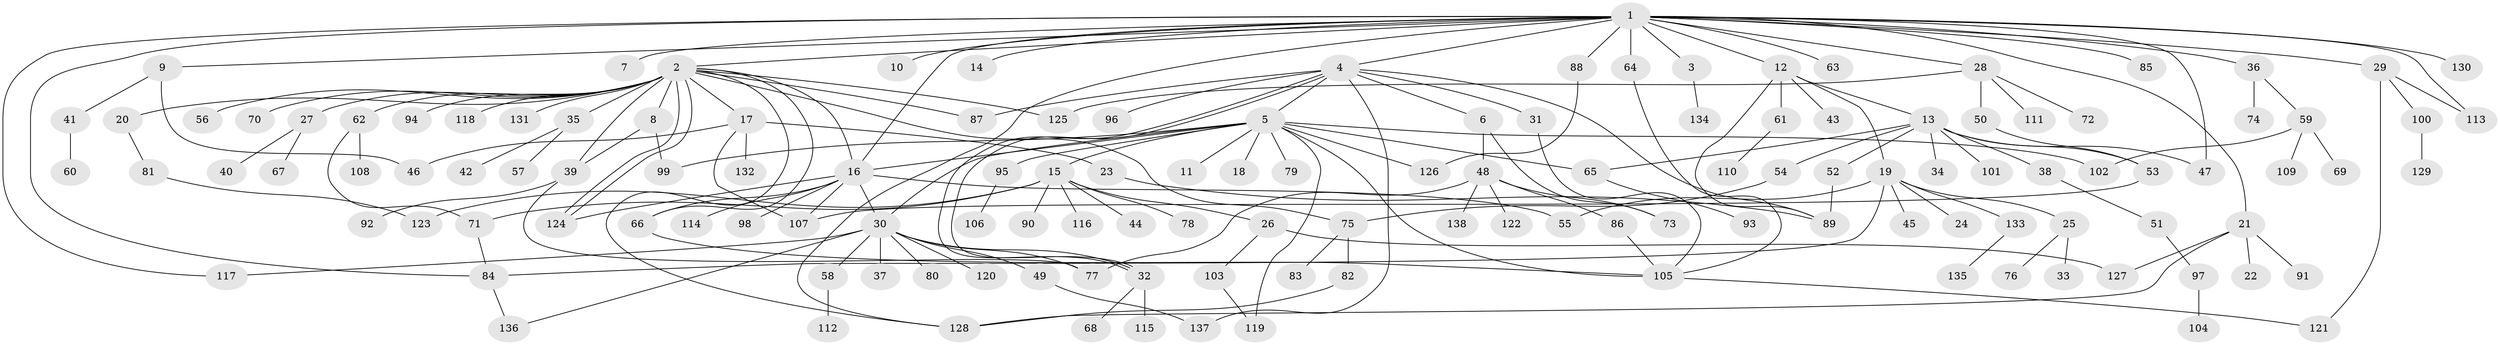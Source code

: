 // coarse degree distribution, {22: 0.024390243902439025, 16: 0.024390243902439025, 1: 0.4878048780487805, 6: 0.07317073170731707, 12: 0.024390243902439025, 2: 0.21951219512195122, 3: 0.04878048780487805, 8: 0.024390243902439025, 4: 0.07317073170731707}
// Generated by graph-tools (version 1.1) at 2025/18/03/04/25 18:18:21]
// undirected, 138 vertices, 183 edges
graph export_dot {
graph [start="1"]
  node [color=gray90,style=filled];
  1;
  2;
  3;
  4;
  5;
  6;
  7;
  8;
  9;
  10;
  11;
  12;
  13;
  14;
  15;
  16;
  17;
  18;
  19;
  20;
  21;
  22;
  23;
  24;
  25;
  26;
  27;
  28;
  29;
  30;
  31;
  32;
  33;
  34;
  35;
  36;
  37;
  38;
  39;
  40;
  41;
  42;
  43;
  44;
  45;
  46;
  47;
  48;
  49;
  50;
  51;
  52;
  53;
  54;
  55;
  56;
  57;
  58;
  59;
  60;
  61;
  62;
  63;
  64;
  65;
  66;
  67;
  68;
  69;
  70;
  71;
  72;
  73;
  74;
  75;
  76;
  77;
  78;
  79;
  80;
  81;
  82;
  83;
  84;
  85;
  86;
  87;
  88;
  89;
  90;
  91;
  92;
  93;
  94;
  95;
  96;
  97;
  98;
  99;
  100;
  101;
  102;
  103;
  104;
  105;
  106;
  107;
  108;
  109;
  110;
  111;
  112;
  113;
  114;
  115;
  116;
  117;
  118;
  119;
  120;
  121;
  122;
  123;
  124;
  125;
  126;
  127;
  128;
  129;
  130;
  131;
  132;
  133;
  134;
  135;
  136;
  137;
  138;
  1 -- 2;
  1 -- 3;
  1 -- 4;
  1 -- 7;
  1 -- 9;
  1 -- 10;
  1 -- 12;
  1 -- 14;
  1 -- 16;
  1 -- 21;
  1 -- 28;
  1 -- 29;
  1 -- 36;
  1 -- 47;
  1 -- 63;
  1 -- 64;
  1 -- 84;
  1 -- 85;
  1 -- 88;
  1 -- 113;
  1 -- 117;
  1 -- 128;
  1 -- 130;
  2 -- 8;
  2 -- 16;
  2 -- 17;
  2 -- 20;
  2 -- 27;
  2 -- 35;
  2 -- 39;
  2 -- 56;
  2 -- 62;
  2 -- 66;
  2 -- 70;
  2 -- 75;
  2 -- 87;
  2 -- 94;
  2 -- 118;
  2 -- 124;
  2 -- 124;
  2 -- 125;
  2 -- 128;
  2 -- 131;
  3 -- 134;
  4 -- 5;
  4 -- 6;
  4 -- 31;
  4 -- 32;
  4 -- 32;
  4 -- 87;
  4 -- 89;
  4 -- 96;
  4 -- 137;
  5 -- 11;
  5 -- 15;
  5 -- 16;
  5 -- 18;
  5 -- 30;
  5 -- 65;
  5 -- 79;
  5 -- 95;
  5 -- 99;
  5 -- 102;
  5 -- 105;
  5 -- 119;
  5 -- 126;
  6 -- 48;
  6 -- 73;
  8 -- 39;
  8 -- 99;
  9 -- 41;
  9 -- 46;
  12 -- 13;
  12 -- 19;
  12 -- 43;
  12 -- 61;
  12 -- 89;
  13 -- 34;
  13 -- 38;
  13 -- 47;
  13 -- 52;
  13 -- 53;
  13 -- 54;
  13 -- 65;
  13 -- 101;
  15 -- 26;
  15 -- 44;
  15 -- 71;
  15 -- 78;
  15 -- 90;
  15 -- 116;
  15 -- 123;
  16 -- 30;
  16 -- 55;
  16 -- 66;
  16 -- 98;
  16 -- 107;
  16 -- 114;
  16 -- 124;
  17 -- 23;
  17 -- 46;
  17 -- 107;
  17 -- 132;
  19 -- 24;
  19 -- 25;
  19 -- 45;
  19 -- 55;
  19 -- 84;
  19 -- 133;
  20 -- 81;
  21 -- 22;
  21 -- 91;
  21 -- 127;
  21 -- 128;
  23 -- 89;
  25 -- 33;
  25 -- 76;
  26 -- 103;
  26 -- 127;
  27 -- 40;
  27 -- 67;
  28 -- 50;
  28 -- 72;
  28 -- 111;
  28 -- 125;
  29 -- 100;
  29 -- 113;
  29 -- 121;
  30 -- 32;
  30 -- 37;
  30 -- 49;
  30 -- 58;
  30 -- 77;
  30 -- 80;
  30 -- 117;
  30 -- 120;
  30 -- 136;
  31 -- 105;
  32 -- 68;
  32 -- 115;
  35 -- 42;
  35 -- 57;
  36 -- 59;
  36 -- 74;
  38 -- 51;
  39 -- 77;
  39 -- 92;
  41 -- 60;
  48 -- 73;
  48 -- 77;
  48 -- 86;
  48 -- 122;
  48 -- 138;
  49 -- 137;
  50 -- 53;
  51 -- 97;
  52 -- 89;
  53 -- 107;
  54 -- 75;
  58 -- 112;
  59 -- 69;
  59 -- 102;
  59 -- 109;
  61 -- 110;
  62 -- 71;
  62 -- 108;
  64 -- 105;
  65 -- 93;
  66 -- 105;
  71 -- 84;
  75 -- 82;
  75 -- 83;
  81 -- 123;
  82 -- 128;
  84 -- 136;
  86 -- 105;
  88 -- 126;
  95 -- 106;
  97 -- 104;
  100 -- 129;
  103 -- 119;
  105 -- 121;
  133 -- 135;
}

